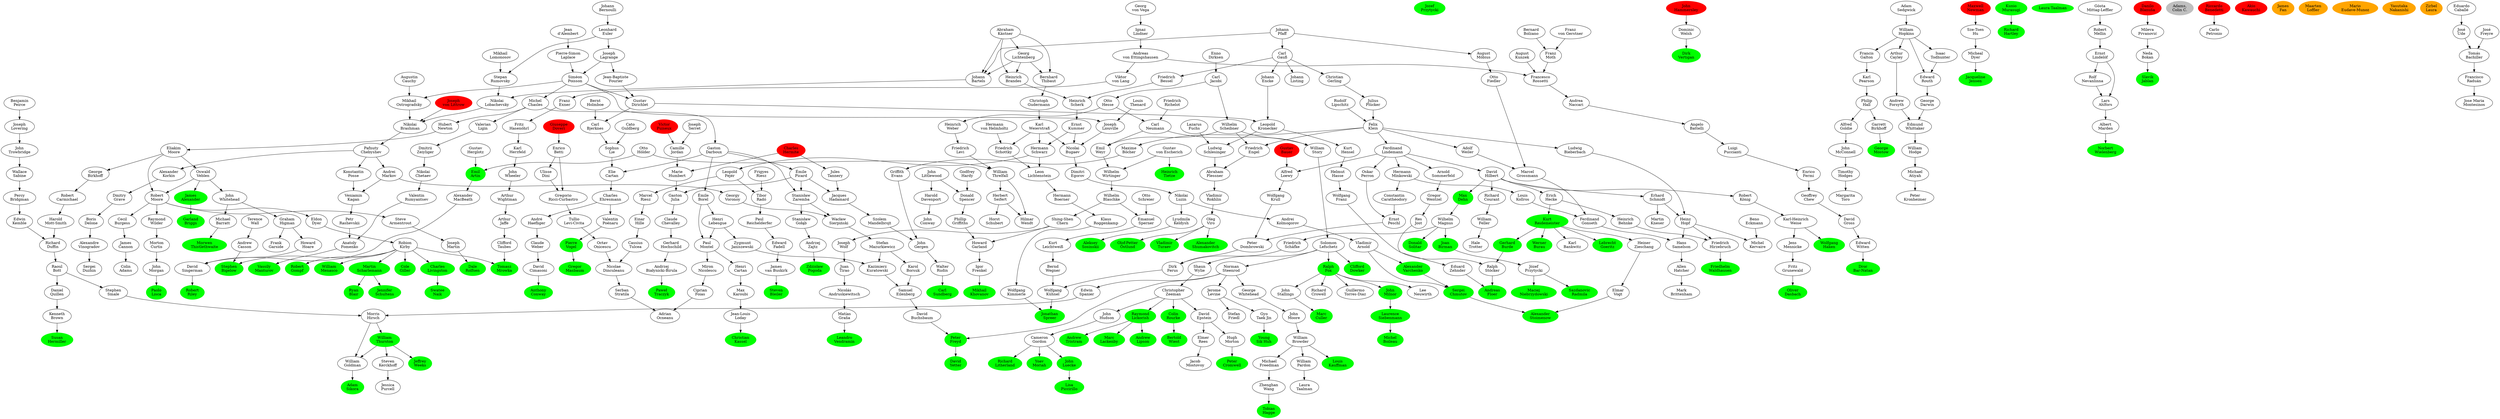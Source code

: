 digraph G {
	{ node
		[style=filled,color=green1]
		"Andrew\nLipson"
		"Andrew\nTristram" "Dror\nBar-Natan"
		"Jozef\nPrzytycki" 
		"Morwen\nThistlethwaite" "Raymond\nLickorish"
		"Vladimir\nTuraev" 
		 
		"Lebrecht\nGoeritz" 
		 "James\nAlexander"
		"Werner\nBurau" "Charles\nLivingston"
		  "Emil\nArtin"; }

	# initial nodes - all advisors added to tree
	{ node
		[style=filled,color=green]

		"Aleksey\nSosinskii"
		"Alexander\nShumakovitch"
		"Alexander\nStoimenow" 
		"Alexander\nVarchenko"
		"Colin\nRourke"
		"John\nMilnor"
		"Andreas\nFloer"
		"Anthony\nConway"
		"Bertold\nWiest"
		"Adam\nSikora"
		"Carl\nSundberg"
		"Christian\nKassel"
		"Clifford\nDowker"
		"Cole\nGiller"
		"Dale\nRolfsen"
		"David\nYetter"
		"Oliver\nDasbach"
		"Dirk\nVertigan"
		"Donald\nSolitar"
		"Emil\nArtin"
		"Friedhelm\nWaldhausen"
		"Garland\nBriggs"
		"George\nMostow"
		"Gerhard\nBurde"
		"Gregor\nMasbaum"
		"Heinrich\nTietze" 
		"Jacqueline\nJensen"
		"James\nAlexander"
		"Jeffrey\nWeeks"
		"Jeffrey\nWeeks"
		"Jennifer\nSchultens"
		"Joan\nBirman"
		"John\nLuecke"
		"Jonathan\nSpreer"
		"Kunio\nMurasugi"
		"Kurt\nReidemeister"
		"Laura Taalman"
		"Laurence\nSiebenmann"
		"Leandro\nVendramin"
		"Lisa\nPiccirillo"
		"Louis\nKauffman"
		"Maciej\nNiebrzydowski"
		"Marc\nCuller"
		"Marc\nLackenby"
		"Martin\nScharlemann"
		"Max\nDehn"
		"Michel\nBoileau"
		"Mikhail\nKhovanov"
		"Norbert\nWielenberg"
		"Olof-Petter\nÖstlund"
		"Paolo\nLisca"
		"Paweł\nTraczyk"
		"Peter\nCromwell"
		"Peter\nFreyd"
		"Pierre\nVogel"
		"Ralph\nFox" 
		"Richard\nHartley" 
		"Richard\nLitherland"
		"Robert\nGompf"
		"Robert\nRiley"
		"Ryan\nBlair"
		"Sazdanovic\nRadmila"
		"Sergei\nChmutov"
		"Slavik\nJablan"
		"Stephen\nBigelow"
		"Steven\nBleiler"
		"Susan\nHermiller"
		"Swatee\nNaik"
		"Tobias\nHagge"
		"Tomasz\nMrowka"
		"Vassily\nManturov"
		"William\nMenasco"
		"William\nThurston" 
		"Wolfgang\nHaken"
		"Yoav\nMoriah"
		"Young\nSik Huh"
		"Zdzisław\nPogoda"
	; }








	{ node [style=filled,color=gray]
"Adams,\nColin C."


# "Oneil,\nKaitlyn"
# "Kobayashi,\nTsuyoshi"
# "Brownell,\nKathryn"
# "Bogle,\nMiles G. V."
	# "Kanenobu,\nTaizo"
# "Flynn,\nRichard"
# "Hillman,\nJonathan A."

# "Ozawa,\nMakoto"
# "Brendle,\nTara E."
# "Shalen,\nPeter B."
# "Pecker,\nDaniel"
# "Shinohara,\nYaichi"
# "Por,\nAttila"
# "Dunfield,\nNathan M."
# "Listing,\nJohann B."
# "Liechti,\nLivio"
# "Kjuchukova,\nAlexandra"

# "Schermann,\nJohn"
# "Brandt,\nRobert D."
# "Chow,\nWei-Liang"
# "Clark,\nWilliam E."
# "Teragaito,\nMasakazu"
# "Candy,\nChristoper"
# "Jin,\nGyo T."
# "Henrich,\nAllison"
# "Kirk,\nPaul A."
# "Borodzik,\nMaciej"
# "Diao,\nYuanan"
# "Conway,\nJohn H."
# "Williams,\nRobert F."

# "Woo,\nAlexander K."
# "Sumners,\nDe Witt W."

# "Zagier,\nDon"
# "Au,\nMichael"
# "Robertello,\nRaymond A."
# "Hayashi,\nChuichiro"
# "Cao,\nChun"
# "Maldonado,\nMatthew"
# "Koseleff,\nPierre V."
# "Prasad,\nGopal"
# "Saito,\nMasahico"
# "Jiang,\nBoju"
# "Feustel,\nCharles D."
# "Fukuhama,\nSatoshi"
# "Bar-Natan,\nDror"
# "Bonahon,\nFrancis"

# "Pesikoff,\nDavid"
# "Yoshida,\nKen'ichi"
# "Bernhard,\nJames A."
# "Ziegler,\nUta"
# "Gibson,\nWilliam"
# "Gonz'alez-Meneses,\nJuan"
# "Randell,\nRichard"
# "Oh,\nSeungsang"
# "Bohnenblust,\nFrederic"
# "Gambaudo,\nJean-Marc"
# "He,\nZheng-Xu"
# "Sakai,\nTsuyoshi"

# "Caudron,\nAlain"
# "Eliahou,\nShalom"
# "Gilbert,\nEdgar N."
# "Crans,\nAlissa S."
# "Rong,\nYongwu"
# "Tejada,\nD'ebora M."
# "Lin,\nXiao-Song"
# "Duzhin,\nSergei V."
# "Elrifai,\nElsayed A."
# "Ishikawa,\nMasaharu"
# "Cha,\nJae C."
# "Greene,\nJoshua E."
# "Long,\nDarren D."
# "Dicks,\nWarren"
# "Hilden,\nHugh M."
# "Wu,\nDanny"
# "Denne,\nElizabeth"
# "Casson,\nAndrew J."
# "Hearst,\nJohn E."

# "Whitehead,\nJohn H. C."
# "Thompson,\nAbigail"
# "Wendt,\nHilmar"
# "Gilmer,\nPatrick M."

# "Lyndon,\nRoger C."
# "Dion'isio,\nMiguel"
# "Jaco,\nWilliam H."
# "Tripp,\nJames J."
# "Malyutin,\nAndrei V."

# "Taniyama,\nKouki"
# "Rankin,\nStuart"
# "Goodrick,\nRichard E."
# "Magnus,\nWilhelm"
# "Milley,\nPeter"
# "Karrass,\nAbraham"

# "Musick,\nChad"
# "Ozsv'ath,\nPeter"
# "Muir,\nRobs J."
# "Arnold,\nBrian"
# "Kyle,\nRoger H."
# "Ernst,\nClaus"
# "Ng,\nKa Y."
# "McCabe,\nCynthia L."

# "Kervaire,\nMichel A."
# "Coward,\nAlexander"
# "Lannes,\nJean"
# "Bae,\nYongju"
# "Kobayashi,\nMasako"
# "Kneissler,\nJan A."
# "Crowell,\nRichard"
# "Meyerhoff,\nRobert G."
# "Melvin,\nPaul M."
# "Yasuhara,\nAkira"
# "Huston,\nAmy M."
# "Riordan,\nOliver"
# "Cochran,\nThomas D."
# "Masai,\nHidetoshi"
# "Ohtsuki,\nTomotada"
# "Friedl,\nStefan"
# "Franks,\nJohn"
# "Kim,\nSe-Goo"
# "Gabai,\nDavid"
# "Brennan,\nBevin M."
# "Fenn,\nRoger"
# "Menasco,\nWilliam W."
# "March'e,\nJulien"
# "Ghiggini,\nPaolo"
# "Moody,\nJohn A."
# "Ruberman,\nDaniel"
# "Haseman,\nMary G."
# "Polyak,\nMichael"
# "Burton,\nBenjamin A."
# "Dyer,\nJoan L."
# "Van Buskirk,\nJames"
# "Agol,\nIan"
# "Hoste,\nJim"
# "Schleimer,\nSaul"
# "Velazquez,\nRoman"

# "Yu,\nXingxing"
# "Garoufalidis,\nStavros"
# "Comar,\nTimothy D."
# "Futer,\nDavid"
# "Freedman,\nMichael H."
# "Hashizume,\nYoko"
# "Elhamdadi,\nMohamed"
# "Trace,\nBruce"
# "Ghys,\n'Etienne"
# "Lamm,\nChristoph"
# "Ohyama,\nYoshiyuki"
# "Nelson,\nSam"
# "Tollefson,\nJeffrey L."
# "Villanueva,\nPaul"
# "Kinoshita,\nShin'ichi"
# "Yamada,\nShuji"
# "Lando,\nSergei K."
# "Livingston,\nCharles"
# "Oleszkiewicz,\nKrzysztof"
# "Welsh,\nDominic J. A."
# "Fadell,\nEdward"
# "Kontsevich,\nMaxim"
# "Janiak-Osajca,\nAgnieszka"
# "Burau,\nWerner"
# "Mesmay,\nArnaud"
# "Sedgwick,\nEric"
# "Joseph,\nAnne M."

# "Koutschan,\nChristoph"
# "Sullivan,\nJohn M."
# "Owens,\nBrendan"
# "Jones,\nVaughan F. R."
# "Markov,\nAndrei A."
# "Gruber,\nHermann"
# "Kalfagianni,\nEfstratia"
# "Greene,\nMichael T."
# "Ho,\nChi-Fai"
# "Tillmann,\nStephan"
# "Trotter,\nHale F."
# "Lipson,\nAndrew S."
# "Flint,\nOrtho"
# "Schreier,\nOtto"
# "Lopes,\nPedro"
# "Millett,\nKenneth C."

# "Maria,\nCl'ement"
# "Gordon,\nCameron McA."
# "Nakamura,\nTakuji"
# "Erdener,\nKaan"
# "Doll,\nHelmut"
# "Krammer,\nDaan"
# "Tuzun,\nRobert E."
# "Heusener,\nMichael"
# "Calvo,\nJorge A."
# "Moore,\nAllison H."
# "Chang,\nHsien-Chih"

# "Hosokawa,\nFujitsugu"
# "Crowell,\nRichard H."
# "Kohn,\nPeter D."
# "Cantarella,\nJason"
# "Brock,\nJeffrey F."
# "Klotz,\nAlexander R."
# "Brittenham,\nMark W."
# "Johannson,\nKlaus"
# "Murakami,\nJun"
# "Cooper,\nDaryl"
# "Miyazawa,\nYasuyuki"
# "Lee,\nIn S."
# "Kusner,\nRobert B."
# "Bass,\nHyman"
# "Stanford,\nTed"
# "Turner,\nPaul"
# "Rubinstein,\nJoachim H."

# "Dehornoy,\nPatrick"
# "Kuperberg,\nGreg"

# "Sakuma,\nMakoto"
# "Hatcher,\nAllen"
# "Donaldson,\nSimon K."

# "Weinberg,\nNoah"
# "Kim,\nPaik-Kee"
# "Bollob'as,\nB'ela"
# "Morgan,\nJohn W."
# "Puppe,\nDieter"
# "Zhang,\nXingru"
# "Szab'o,\nZolt'an"
# "Hodgson,\nCraig"
# "Kohno,\nToshitake"
# "Paton,\nMark"
# "Lambropoulou,\nSofia"
# "Bugbee,\nJohn"
# "Motegi,\nKimihiko"
# "Bacardit,\nLlu'is"
# "Whitten,\nWilbur"
# "Read,\nRonald C."
# "Wang,\nZhenghan"
# "Peluso,\nAda"
# "Colberg,\nErin"
# "Kodama,\nKouzi"
# "Stoilov,\nLuben"
# "Oertel,\nUlrich"
# "Faigin,\nKeith A."
# "Jabuka,\nStanislav"
# "Neumann,\nWalter D."
# "Hougardy,\nStefan"
# "Tanaka,\nToshifumi"
;
}


	# terminal nodes - no advisor known
	{ node
		[style=filled,color=red]
		"Victor\nPuiseux"
		"Danilo\nBlanuša"
		"Giuseppe\nDoveri"
		"Riccardo\nBenedetti"
		"John\nHammersley" 
		"Maxwell\nNewman"
		"Gustav\nBauer"
		"Charles\nHermite"
		"Akio\nKawauchi"
		"Joseph\nvon Littrow"
	; }

	# people not present in MathGeneProj
	{ node 
		[style=filled,color=orange]
		"James\nFan"
		"Maarten\nLoffler"
		"Mario\nEudave-Munoz"
		"Yasutaka\nNakanishi"
		"Zirbel\nLaura"
		# "Greilsheimer,\nDeborah L."
		# "Kondo,\nHisako"
		# "Perko,\nKenneth A."
		# "Murakami,\nHitoshi"
		# "Negami,\nSeiya"
		# "Oyamaguchi,\nNatsumi"
		# "Prasolov,\nVictor V."
		# "Schieber,\nNathaniel B."
		# "Shimizu,\nAyaka"
		# "Terasaka,\nHidetaka"
		# "Cerf,\nCorinne"

		# "Yeatman,\nTimothy"
		# "Zanellati,\nAdolfo"
	}



	"Abraham\nKästner"  -> "Heinrich\nBrandes" -> "Heinrich\nScherk";
	"Abraham\nKästner" -> "Bernhard\nThibaut" -> "Christoph\nGudermann" -> "Karl\nWeierstraß" -> "Nicolai\nBugaev" -> "Dimitri\nEgorov" -> "Nikolai\nLuzin" -> "Lyudmila\nKeldysh" -> "Aleksey\nSosinskii";
	"Abraham\nKästner" -> "Georg\nLichtenberg" -> "Johann\nBartels";
	"Abraham\nKästner" -> "Johann\nBartels";
	"Adam\nSedgwick" -> "William\nHopkins" -> "Francis\nGalton" ->  "Karl\nPearson" -> "Philip\nHall" -> "Alfred\nGoldie" -> "John\nMcConnell" -> "Timothy\nHodges" -> "Margarita\nToro";
	"Alexander\nVarchenko" -> "Sergei\nChmutov" -> "Alexander\nStoimenow";
	"Andreas\nvon Ettingshausen" -> "Viktor\nvon Lang" -> "Franz\nExner" -> "Fritz\nHasenöhrl" -> "Karl\nHerzfeld" -> "John\nWheeler" -> "Arthur\nWightman" -> "Arthur\nJaffe" -> "Clifford\nTaubes" -> "Tomasz\nMrowka";
	"Andrei\nMarkov" -> "Veniamin\nKagan" -> "Petr\nRashevskii" -> "Anatoly\nFomenko" -> "Vassily\nManturov";
	"August\nKunzek" -> "Francesco\nRossetti" -> "Andrea\nNaccari" -> "Angelo\nBattelli" -> "Luigi\nPuccianti" -> "Enrico\nFermi" -> "Geoffrey\nChew" -> "David\nGross" -> "Edward\nWitten" -> "Dror\nBar-Natan";
	"Augustin\nCauchy" -> "Mikhail\nOstrogradsky";
	"Benjamin\nPeirce" -> "Joseph\nLovering" -> "John\nTrowbridge" -> "Wallace\nSabine" -> "Percy\nBridgman" -> "Edwin\nKemble" -> "Richard\nDuffin" ;
	"Beno\nEckmann" -> "Michel\nKervaire";
	"Bernard\nBolzano" -> "Franz\nMoth";
	"Bernt\nHolmboe" -> "Carl\nBjerknes" -> "Sophus\nLie" ;
	"Cameron\nGordon" -> "Richard\nLitherland";
	"Cameron\nGordon" -> "Yoav\nMoriah";
	"Carl\nGauß" -> "Friedrich\nBessel" -> "Heinrich\nScherk" -> "Ernst\nKummer" -> "Nicolai\nBugaev";
	"Carl\nGauß" -> "Johann\nEncke" -> "Leopold\nKronecker" -> "Kurt\nHensel" -> "Helmut\nHasse" -> "Wolfgang\nFranz" -> "Ralph\nStöcker";
	"Carl\nGauß" -> "Johann\nListing";
	"Carl\nJacobi" -> "Wilhelm\nScheibner" -> "William\nStory";
	"Carl\nNeumann" -> "Emil\nWeyr" -> "Wilhelm\nWirtinger" -> "Wilhelm\nBlaschke" -> "Shing-Shen\nChern" -> "Howard\nGarland" -> "Igor\nFrenkel" -> "Mikhail\nKhovanov";
	"Cato\nGuldberg" -> "Sophus\nLie" -> "Elie\nCartan";
	"Charles\nEhresmann" -> "André\nHaefliger" -> "Claude\nWeber" -> "David\nCimasoni" -> "Anthony\nConway";
	"Charles\nHermite" -> "Jules\nTannery" -> "Jacques\nHadamard";
	"Charles\nHermite" -> "Marie\nHumbert" -> "Gaston\nJulia";
	"Charles\nLivingston" -> "Swatee\nNaik";
	"Christopher\nZeeman" -> "Colin\nRourke" -> "Bertold\nWiest"
	"Christopher\nZeeman" -> "David\nEpstein" -> "Elmer\nRees" -> "Jacob\nMostovoy";
	"Christopher\nZeeman" -> "John\nHudson" -> "Cameron\nGordon" -> "John\nLuecke" -> "Lisa\nPiccirillo";
	"Danilo\nBlanuša" -> "Mileva\nPrvanović" -> "Neda\nBokan" -> "Slavik\nJablan";
	"David\nEpstein" -> "Hugh\nMorton" -> "Peter\nCromwell";
	"David\nHilbert" -> "Erhard\nSchmidt" -> "Heinz\nHopf" -> "Michel\nKervaire";
	"David\nHilbert" -> "Erich\nHecke" -> "Kurt\nReidemeister" -> "Gerhard\nBurde";
	"David\nHilbert" -> "Richard\nCourant" -> "William\nFeller" -> "Hale\nTrotter";
	"David\nHilbert" -> "Robert\nKönig" -> "Karl-Heinrich\nWeise" -> "Wolfgang\nHaken";
	"Eduardo\nCaballé" -> "José\nUde" -> "Tomás\nBachiller" ;
	"Eliakim\nMoore" -> "George\nBirkhoff" -> "Robert\nCarmichael" -> "Harold\nMott-Smith" -> "Richard\nDuffin" -> "Raoul\nBott" -> "Stephen\nSmale" -> "Morris\nHirsch" -> "William\nThurston" -> "Steven\nKerckhoff" -> "Jessica\nPurcell";
	"Eliakim\nMoore" -> "Robert\nMoore";
	"Elmar\nVogt" -> "Alexander\nStoimenow";
	"Emil\nArtin" -> "Alexander\nMacBeath" -> "David\nSingerman";
	"Enno\nDirksen" -> "Carl\nJacobi" -> "Otto\nHesse" -> "Heinrich\nWeber" -> "Friedrich\nLevi" -> "William\nThrelfall" -> "Herbert\nSeifert";
	"Enrico\nBetti" -> "Gregorio\nRicci-Curbastro";
	"Erhard\nSchmidt" -> "Martin\nKneser";
	"Erich\nHecke" -> "Heinrich\nBehnke" -> "Friedrich\nHirzebruch";
	"Ernst\nKummer" -> "Hermann\nSchwarz" -> "Leopold\nFejér" -> "Marcel\nRiesz" -> "Einar\nHille" -> "Cassius\nTulcea" -> "Nicolae\nDinculeanu";
	"Ernst\nLindelöf" -> "Rolf\nNevanlinna" -> "Lars\nAhlfors";
	"Felix\nKlein" -> "Adolf\nWeiler" -> "Marcel\nGrossmann" -> "Ferdinand\nGonseth";
	"Felix\nKlein" -> "Friedrich\nEngel";
	"Felix\nKlein" -> "Ludwig\nBieberbach" -> "Heinz\nHopf";
	"Felix\nKlein" -> "Maxime\nBôcher" -> "Griffith\nEvans" -> "John\nGergen" -> "Walter\nRudin" -> "Carl\nSundberg";
	"Ferdinand\nLindemann" -> "Alfred\nLoewy" -> "Wolfgang\nKrull" -> "Peter\nDombrowski" -> "Dirk\nFerus" -> "Wolfgang\nKühnel";
	"Ferdinand\nLindemann" -> "Arnold\nSommerfeld" -> "Gregor\nWentzel" -> "Res\nJost" -> "Eduard\nZehnder" -> "Andreas\nFloer";
	"Ferdinand\nLindemann" -> "Hermann\nMinkowski" -> "Constantin\nCarathéodory" -> "Ernst\nPeschl" -> "Peter\nDombrowski";
	"Ferdinand\nLindemann" -> "Oskar\nPerron" -> "Ernst\nPeschl";
	"Franz\nvon Gerstner" -> "Franz\nMoth" -> "Francesco\nRossetti";
	"Friedrich\nRichelot" -> "Carl\nNeumann" -> "William\nStory" -> "Solomon\nLefschetz" -> "Shaun\nWylie" -> "Christopher\nZeeman" -> "Raymond\nLickorish" -> "Marc\nLackenby";
	"Frigyes\nRiesz" -> "Tibor\nRadó" -> "Paul\nReichelderfer" -> "Edward\nFadell" -> "James\nvan Buskirk" -> "Steven\nBleiler";
	"Gaston\nDarboux" -> "Elie\nCartan" -> "Charles\nEhresmann" -> "Valentin\nPoénaru" -> "Pierre\nVogel";
	"Gaston\nDarboux" -> "Stanisław\nZaremba" -> "Wacław\nSierpiński";
	"Gaston\nDarboux" -> "Émile\nBorel" -> "Paul\nMontel" -> "Henri\nCartan" -> "Max\nKaroubi" -> "Jean-Louis\nLoday" -> "Christian\nKassel";
	"Gaston\nJulia" -> "Claude\nChevalley" -> "Gerhard\nHochschild" -> "Andrzej\nBiałynicki-Birula" -> "Paweł\nTraczyk";
	"Georg\nLichtenberg"  -> "Heinrich\nBrandes"
	"Georg\nLichtenberg" -> "Bernhard\nThibaut"
	"Georg\nvon Vega" -> "Ignaz\nLindner" -> "Andreas\nvon Ettingshausen" -> "Francesco\nRossetti";
	"Gerhard\nBurde" -> "Ralph\nStöcker" -> "Andreas\nFloer";
	"Giuseppe\nDoveri" -> "Enrico\nBetti" -> "Ulisse\nDini" -> "Gregorio\nRicci-Curbastro" -> "Tullio\nLevi-Civita" -> "Octav\nOnicescu" -> "Nicolae\nDinculeanu" -> "Serban\nStratila" -> "Adrian\nOcneanu"; 
	"Godfrey\nHardy" -> "Donald\nSpencer";
	"Graham\nHigman" -> "Howard\nHoare" -> "David\nSingerman" -> "Robert\nRiley";
	"Gustav\nBauer" -> "Alfred\nLoewy";
	"Gustav\nDirichlet" -> "Leopold\nKronecker";
	"Gustav\nHerglotz" -> "Emil\nArtin";
	"Gustav\nvon Escherich" -> "Heinrich\nTietze";
	"Gustav\nvon Escherich" -> "Wilhelm\nWirtinger";
	"Gösta\nMittag-Leffler" -> "Robert\nMellin" -> "Ernst\nLindelöf" -> "Lars\nAhlfors" -> "Albert\nMarden" -> "Norbert\nWielenberg";
	"Heiner\nZieschang" -> "Elmar\nVogt";
	"Heinz\nHopf" -> "Friedrich\nHirzebruch" -> "Friedhelm\nWaldhausen";
	"Heinz\nHopf" -> "Hans\nSamelson" -> "Allen\nHatcher" -> "Mark\nBrittenham";
	"Henri\nLebesgue" -> "Zygmunt\nJaniszewski" -> "Kazimierz\nKuratowski";
	"Herbert\nSeifert" -> "Hilmar\nWendt";
	"Herbert\nSeifert" -> "Horst\nSchubert";
	"Hermann\nMinkowski" -> "Louis\nKollros" -> "Ferdinand\nGonseth" -> "Hans\nSamelson";
	"Hermann\nSchwarz" -> "Leon\nLichtenstein" -> "Hermann\nBoerner" -> "Klaus\nRoggenkamp" -> "Wolfgang\nKimmerle" -> "Jonathan\nSpreer";
	"Hermann\nvon Helmholtz" -> "Friedrich\nSchottky";
	"Jean\nd'Alembert" -> "Pierre-Simon\nLaplace" -> "Siméon\nPoisson";
	"Jerome\nLevine" -> "Gyo\nTaek Jin" -> "Young\nSik Huh";
	"Jerome\nLevine" -> "Stefan\nFriedl";
	"Johann\nBernoulli" -> "Leonhard\nEuler" -> "Joseph\nLagrange" -> "Siméon\nPoisson";
	"Johann\nPfaff" -> "August\nMöbius" -> "Otto\nFiedler" -> "Marcel\nGrossmann" ;
	"Johann\nPfaff" -> "Carl\nGauß" -> "Christian\nGerling" -> "Julius\nPlücker" -> "Felix\nKlein" -> "Ferdinand\nLindemann" -> "David\nHilbert" -> "Max\nDehn" -> "Wilhelm\nMagnus" -> "Joan\nBirman" -> "Józef\nPrzytycki" -> "Sazdanovic\nRadmila";
	"Johann\nPfaff" -> "Johann\nBartels" -> "Nikolai\nLobachevsky" -> "Nikolai\nBrashman";
	"John\nHammersley" -> "Dominic\nWelsh" -> "Dirk\nVertigan";
	"John\nLittlewood" -> "Donald\nSpencer" -> "Phillip\nGriffiths" -> "Howard\nGarland";
	"John\nLittlewood" -> "Harold\nDavenport" -> "John\nConway";
	"John\nMilnor" -> "Laurence\nSiebenmann" -> "Michel\nBoileau";
	"John\nWhitehead" -> "Graham\nHigman" -> "Frank\nGarside";
	"Joseph\nLagrange" -> "Jean-Baptiste\nFourier" -> "Gustav\nDirichlet";
	"Joseph\nSerret" -> "Camille\nJordan" -> "Marie\nHumbert";
	"Joseph\nvon Littrow" -> "Nikolai\nBrashman" -> "Pafnuty\nChebyshev" -> "Alexander\nKorkin" -> "Dmitry\nGrave" -> "Boris\nDelone" -> "Alexandre\nVinogradov" -> "Sergei\nDuzhin";
	"José\nFreyre" -> "Tomás\nBachiller" -> "Francisco\nRaduán" -> "Jose Maria\nMontesinos";
	"Józef\nPrzytycki" -> "Maciej\nNiebrzydowski";
	"Karl-Heinrich\nWeise" -> "Jens\nMennicke" -> "Fritz\nGrunewald" -> "Oliver\nDasbach";
	"Karl\nWeierstraß" -> "Friedrich\nSchottky" -> "Leon\nLichtenstein";
	"Karl\nWeierstraß" -> "Hermann\nSchwarz";
	"Kunio\nMurasugi" -> "Richard\nHartley";
	"Kurt\nReidemeister" -> "Heiner\nZieschang";
	"Kurt\nReidemeister" -> "Karl\nBankwitz";
	"Kurt\nReidemeister" -> "Lebrecht\nGoeritz";
	"Kurt\nReidemeister" -> "Werner\nBurau";
	"Lazarus\nFuchs" -> "Ludwig\nSchlesinger" -> "Abraham\nPlessner" -> "Vladimir\nRokhlin" -> "Oleg\nViro" -> "Vladimir\nTuraev";
	"Leonhard\nEuler" -> "Stepan\nRumovsky" -> "Nikolai\nLobachevsky";
	"Leopold\nFejér" -> "Tibor\nRadó";
	"Leopold\nKronecker" -> "Ludwig\nSchlesinger";
	"Louis\nThenard" -> "Joseph\nLiouville";
	"Martin\nScharlemann" -> "Jennifer\nSchultens";
	"Martin\nScharlemann" -> "Ryan\nBlair";
	"Maxwell\nNewman" -> "Sze-Tsen\nHu" -> "Micheal\nDyer" -> "Jacqueline\nJensen";
	"Michel\nChasles" -> "Gaston\nDarboux" -> "Émile\nPicard" -> "Gaston\nJulia";
	"Michel\nChasles" -> "Valerian\nLigin" -> "Dmitrii\nZeiyliger" -> "Nikolai\nChetaev" -> "Valentin\nRumyantsev" -> "Anatoly\nFomenko";
	"Mikhail\nLomonosov" -> "Stepan\nRumovsky";
	"Morris\nHirsch" -> "William\nGoldman";
	"Nikolai\nLuzin" -> "Andrei\nKolmogorov" -> "Vladimir\nArnold" -> "Alexander\nVarchenko";
	"Norman\nSteenrod" -> "Edwin\nSpanier" -> "Morris\nHirsch";
	"Norman\nSteenrod" -> "Jerome\nLevine";
	"Norman\nSteenrod" -> "Peter\nFreyd" -> "David\nYetter";
	"Oleg\nViro" -> "Alexander\nShumakovitch";
	"Oleg\nViro" -> "Olof-Petter\nÖstlund";
	"Oswald\nVeblen" -> "James\nAlexander" -> "Garland\nBriggs";
	"Oswald\nVeblen" -> "Robert\nMoore" -> "Raymond\nWilder" -> "Morton\nCurtis" -> "John\nMorgan" -> "Paolo\nLisca";
	"Otto\nHesse" -> "Carl\nNeumann";
	"Otto\nHölder" -> "Emil\nArtin";
	"Otto\nHölder" -> "William\nThrelfall" -> "Hilmar\nWendt";
	"Otto\nSchreier" -> "Emanuel\nSperner" -> "Kurt\nLeichtweiß" -> "Bernd\nWegner" -> "Wolfgang\nKühnel" -> "Jonathan\nSpreer";
	"Pafnuty\nChebyshev" -> "Andrei\nMarkov" -> "Georgy\nVoronoy" -> "Wacław\nSierpiński" -> "Stefan\nMazurkiewicz" -> "Karol\nBorsuk" -> "Samuel\nEilenberg" -> "David\nBuchsbaum" -> "Peter\nFreyd";
	"Pafnuty\nChebyshev" -> "Konstantin\nPosse" -> "Veniamin\nKagan";
	"Paul\nMontel" -> "Miron\nNicolescu" -> "Ciprian\nFoias" -> "Adrian\nOcneanu";
	"Philip\nHall" -> "Garrett\nBirkhoff" -> "George\nMostow";
	"Pierre\nVogel" -> "Gregor\nMasbaum";
	"Ralph\nFox" -> "Guillermo\nTorres-Diaz";
	"Ralph\nFox" -> "John\nMilnor";
	"Ralph\nFox" -> "John\nStallings" -> "Marc\nCuller";
	"Ralph\nFox" -> "Lee\nNeuwirth";
	"Ralph\nFox" -> "Richard\nCrowell";
	"Raoul\nBott" -> "Daniel\nQuillen" -> "Kenneth\nBrown" -> "Susan\nHermiller";
	"Raymond\nLickorish" -> "Andrew\nLipson";
	"Raymond\nLickorish" -> "Andrew\nTristram";
	"Riccardo\nBenedetti" -> "Carlo\nPetronio";
	"Robert\nMoore" -> "Cecil\nBurgess" -> "James\nCannon" -> "Colin\nAdams";
	"Robert\nMoore" -> "Eldon\nDyer" -> "Robion\nKirby" -> "Charles\nLivingston";
	"Robert\nMoore" -> "Steve\nArmentrout" -> "Joseph\nMartin" -> "Dale\nRolfsen";
	"Robion\nKirby" -> "Cole\nGiller";
	"Robion\nKirby" -> "Martin\nScharlemann"
	"Robion\nKirby" -> "Robert\nGompf";
	"Robion\nKirby" -> "Stephen\nBigelow";
	"Robion\nKirby" -> "Tomasz\nMrowka";
	"Robion\nKirby" -> "William\nMenasco";
	"Rudolf\nLipschitz" -> "Felix\nKlein";
	"Shing-Shen\nChern"-> "Joseph\nWolf" -> "Juan\nTirao" -> "Nicolás\nAndruskiewitsch" -> "Matías\nGraña" -> "Leandro\nVendramin";
	"Siméon\nPoisson" -> "Gustav\nDirichlet" -> "Carl\nBjerknes";
	"Siméon\nPoisson" -> "Joseph\nLiouville" -> "Nicolai\nBugaev";
	"Siméon\nPoisson" -> "Michel\nChasles" -> "Hubert\nNewton" -> "Eliakim\nMoore" -> "Oswald\nVeblen" -> "John\nWhitehead" -> "Michael\nBarratt" -> "Morwen\nThistlethwaite";
	"Siméon\nPoisson" -> "Mikhail\nOstrogradsky" -> "Nikolai\nBrashman";
	"Solomon\nLefschetz" -> "Clifford\nDowker";
	"Solomon\nLefschetz" -> "Norman\nSteenrod" -> "George\nWhitehead" -> "John\nMoore" -> "William\nBrowder" -> "Louis\nKauffman";
	"Solomon\nLefschetz" -> "Ralph\nFox";
	"Stanisław\nZaremba" -> "Stanisław\nGołąb" -> "Andrzej\nZajtz" -> "Zdzisław\nPogoda";
	"Stefan\nMazurkiewicz" -> "Kazimierz\nKuratowski" -> "Samuel\nEilenberg";
	"Terence\nWall" -> "Andrew\nCasson" -> "Stephen\nBigelow";
	"Victor\nPuiseux" -> "Camille\nJordan";
	"Vladimir\nArnold" -> "Sergei\nChmutov";
	"Wilhelm\nBlaschke" -> "Emanuel\nSperner";
	"Wilhelm\nMagnus" -> "Donald\nSolitar";
	"Wilhelm\nMagnus" -> "Friedrich\nSchäfke" -> "Dirk\nFerus";
	"Wilhelm\nScheibner" -> "Emil\nWeyr";
	"Wilhelm\nScheibner" -> "Friedrich\nEngel" -> "Abraham\nPlessner";
	"William\nBrowder" -> "Michael\nFreedman" -> "Zhenghan\nWang" -> "Tobias\nHagge";
	"William\nBrowder" -> "William\nPardon" -> "Laura\nTaalman";
	"William\nHopkins" -> "Arthur\nCayley" -> "Andrew\nForsyth" -> "Edmund\nWhittaker" -> "William\nHodge" -> "Michael\nAtiyah" -> "Peter\nKronheimer";
	"William\nHopkins" -> "Edward\nRouth" -> "George\nDarwin" -> "Edmund\nWhittaker";
	"William\nHopkins" -> "Isaac\nTodhunter" -> "Edward\nRouth";
	"William\nThurston" -> "Jeffrey\nWeeks";
	"William\nThurston" -> "William\nGoldman" -> "Adam\nSikora";
	"Émile\nBorel" -> "Henri\nLebesgue" -> "Paul\nMontel";
	"Émile\nPicard" -> "Jacques\nHadamard" -> "Szolem\nMandelbrojt" -> "John\nGergen";
	"Émile\nPicard" -> "Stanisław\nZaremba";
}